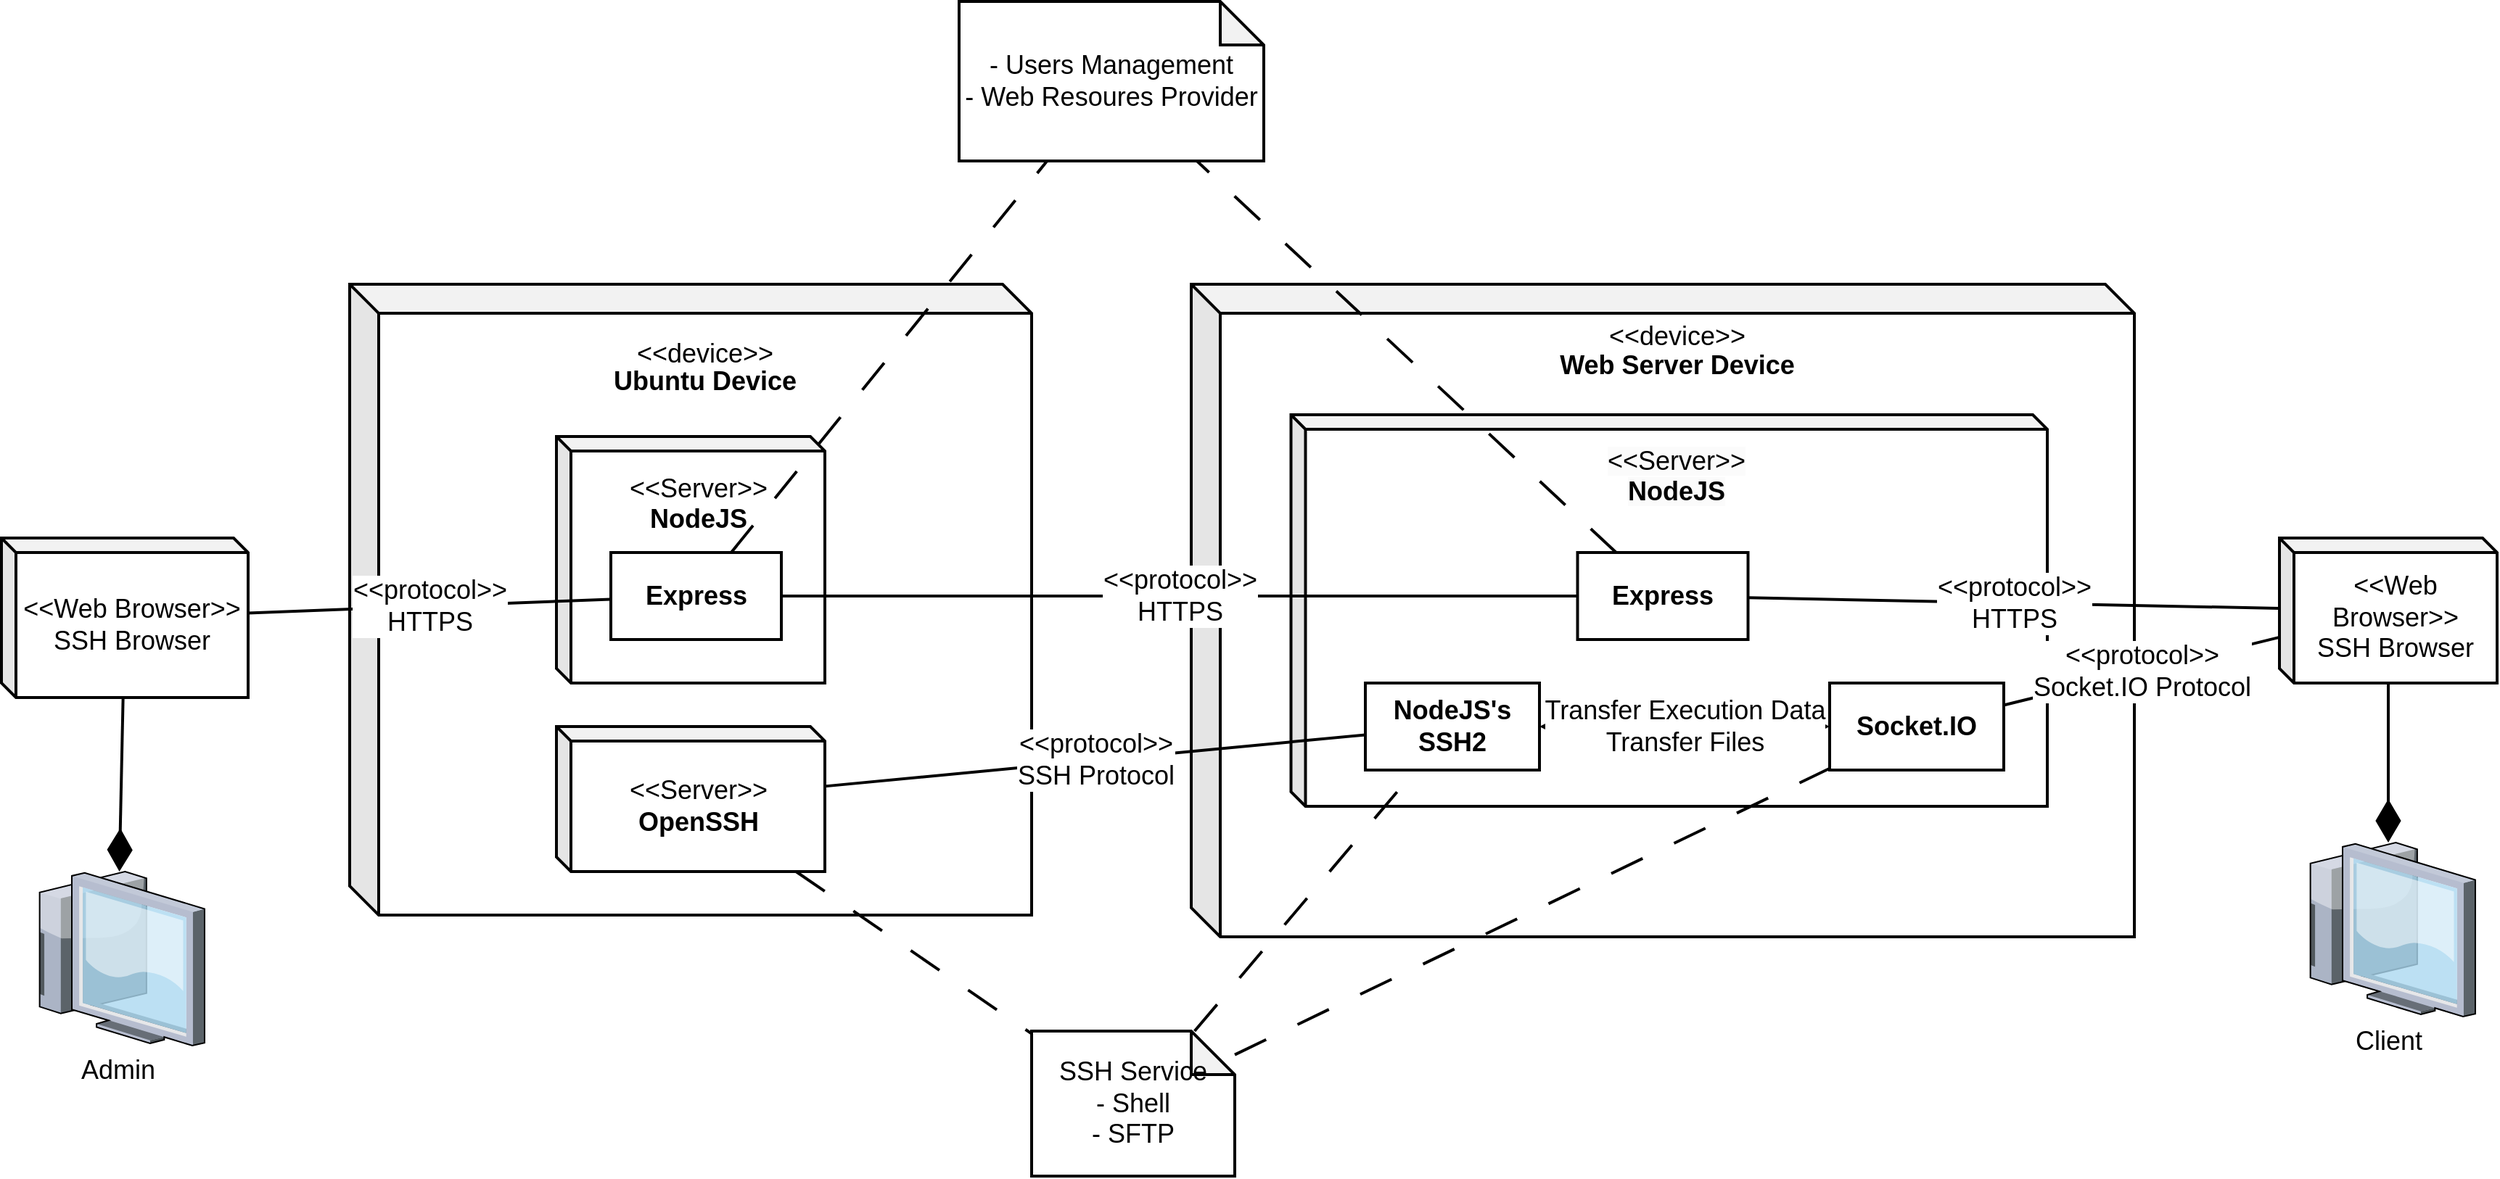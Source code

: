 <mxfile version="22.0.3" type="device">
  <diagram name="Page-1" id="KuB_e3gkM4RfhNurqz7U">
    <mxGraphModel dx="864" dy="556" grid="1" gridSize="10" guides="1" tooltips="1" connect="1" arrows="1" fold="1" page="1" pageScale="1" pageWidth="850" pageHeight="1100" math="0" shadow="0">
      <root>
        <mxCell id="0" />
        <mxCell id="1" parent="0" />
        <mxCell id="o3ZqQ6nXwf7odCHEh237-4" value="Client" style="verticalLabelPosition=bottom;sketch=0;aspect=fixed;html=1;verticalAlign=top;strokeColor=none;align=center;outlineConnect=0;shape=mxgraph.citrix.thin_client;fontSize=18;strokeWidth=2;" parent="1" vertex="1">
          <mxGeometry x="1725" y="710" width="120" height="120" as="geometry" />
        </mxCell>
        <mxCell id="o3ZqQ6nXwf7odCHEh237-18" value="&lt;p style=&quot;line-height: 110%; font-size: 18px;&quot;&gt;&amp;lt;&amp;lt;device&amp;gt;&amp;gt;&lt;br style=&quot;border-color: var(--border-color); font-size: 18px;&quot;&gt;&lt;b style=&quot;border-color: var(--border-color); font-size: 18px;&quot;&gt;Web Server Device&lt;/b&gt;&lt;br style=&quot;font-size: 18px;&quot;&gt;&lt;/p&gt;&lt;p style=&quot;line-height: 110%; font-size: 18px;&quot;&gt;&lt;b style=&quot;border-color: var(--border-color); font-size: 18px;&quot;&gt;&lt;br style=&quot;font-size: 18px;&quot;&gt;&lt;/b&gt;&lt;/p&gt;&lt;p style=&quot;line-height: 110%; font-size: 18px;&quot;&gt;&lt;b style=&quot;border-color: var(--border-color); font-size: 18px;&quot;&gt;&lt;br style=&quot;font-size: 18px;&quot;&gt;&lt;/b&gt;&lt;/p&gt;&lt;p style=&quot;line-height: 110%; font-size: 18px;&quot;&gt;&lt;b style=&quot;border-color: var(--border-color); font-size: 18px;&quot;&gt;&lt;br style=&quot;font-size: 18px;&quot;&gt;&lt;/b&gt;&lt;/p&gt;&lt;p style=&quot;line-height: 110%; font-size: 18px;&quot;&gt;&lt;b style=&quot;border-color: var(--border-color); font-size: 18px;&quot;&gt;&lt;br style=&quot;font-size: 18px;&quot;&gt;&lt;/b&gt;&lt;/p&gt;&lt;p style=&quot;line-height: 110%; font-size: 18px;&quot;&gt;&lt;b style=&quot;border-color: var(--border-color); font-size: 18px;&quot;&gt;&lt;br style=&quot;font-size: 18px;&quot;&gt;&lt;/b&gt;&lt;/p&gt;&lt;p style=&quot;line-height: 110%; font-size: 18px;&quot;&gt;&lt;b style=&quot;border-color: var(--border-color); font-size: 18px;&quot;&gt;&lt;br style=&quot;font-size: 18px;&quot;&gt;&lt;/b&gt;&lt;/p&gt;&lt;p style=&quot;line-height: 110%; font-size: 18px;&quot;&gt;&lt;b style=&quot;border-color: var(--border-color); font-size: 18px;&quot;&gt;&lt;br style=&quot;font-size: 18px;&quot;&gt;&lt;/b&gt;&lt;/p&gt;&lt;p style=&quot;line-height: 110%; font-size: 18px;&quot;&gt;&lt;b style=&quot;border-color: var(--border-color); font-size: 18px;&quot;&gt;&lt;br style=&quot;font-size: 18px;&quot;&gt;&lt;/b&gt;&lt;/p&gt;&lt;p style=&quot;line-height: 110%; font-size: 18px;&quot;&gt;&lt;b style=&quot;border-color: var(--border-color); font-size: 18px;&quot;&gt;&lt;br style=&quot;font-size: 18px;&quot;&gt;&lt;/b&gt;&lt;/p&gt;&lt;p style=&quot;line-height: 110%; font-size: 18px;&quot;&gt;&lt;br&gt;&lt;/p&gt;" style="shape=cube;whiteSpace=wrap;html=1;boundedLbl=1;backgroundOutline=1;darkOpacity=0.05;darkOpacity2=0.1;size=20;fontSize=18;strokeWidth=2;" parent="1" vertex="1">
          <mxGeometry x="960" y="325" width="650" height="450" as="geometry" />
        </mxCell>
        <mxCell id="o3ZqQ6nXwf7odCHEh237-21" value="&lt;br style=&quot;font-size: 18px;&quot;&gt;&lt;span style=&quot;color: rgb(0, 0, 0); font-family: Helvetica; font-size: 18px; font-style: normal; font-variant-ligatures: normal; font-variant-caps: normal; font-weight: 400; letter-spacing: normal; orphans: 2; text-align: center; text-indent: 0px; text-transform: none; widows: 2; word-spacing: 0px; -webkit-text-stroke-width: 0px; background-color: rgb(251, 251, 251); text-decoration-thickness: initial; text-decoration-style: initial; text-decoration-color: initial; float: none; display: inline !important;&quot;&gt;&amp;lt;&amp;lt;Server&amp;gt;&amp;gt;&lt;/span&gt;&lt;br style=&quot;border-color: var(--border-color); color: rgb(0, 0, 0); font-family: Helvetica; font-size: 18px; font-style: normal; font-variant-ligatures: normal; font-variant-caps: normal; font-weight: 400; letter-spacing: normal; orphans: 2; text-align: center; text-indent: 0px; text-transform: none; widows: 2; word-spacing: 0px; -webkit-text-stroke-width: 0px; background-color: rgb(251, 251, 251); text-decoration-thickness: initial; text-decoration-style: initial; text-decoration-color: initial;&quot;&gt;&lt;b style=&quot;border-color: var(--border-color); color: rgb(0, 0, 0); font-family: Helvetica; font-size: 18px; font-style: normal; font-variant-ligatures: normal; font-variant-caps: normal; letter-spacing: normal; orphans: 2; text-align: center; text-indent: 0px; text-transform: none; widows: 2; word-spacing: 0px; -webkit-text-stroke-width: 0px; background-color: rgb(251, 251, 251); text-decoration-thickness: initial; text-decoration-style: initial; text-decoration-color: initial;&quot;&gt;NodeJS&lt;/b&gt;&lt;br style=&quot;font-size: 18px;&quot;&gt;&lt;br style=&quot;font-size: 18px;&quot;&gt;&lt;br style=&quot;font-size: 18px;&quot;&gt;&lt;br style=&quot;font-size: 18px;&quot;&gt;&lt;br style=&quot;font-size: 18px;&quot;&gt;&lt;br style=&quot;font-size: 18px;&quot;&gt;&lt;br style=&quot;font-size: 18px;&quot;&gt;&lt;br style=&quot;font-size: 18px;&quot;&gt;&lt;br style=&quot;font-size: 18px;&quot;&gt;&lt;br style=&quot;font-size: 18px;&quot;&gt;&lt;br style=&quot;font-size: 18px;&quot;&gt;" style="shape=cube;whiteSpace=wrap;html=1;boundedLbl=1;backgroundOutline=1;darkOpacity=0.05;darkOpacity2=0.1;size=10;fontSize=18;strokeWidth=2;" parent="1" vertex="1">
          <mxGeometry x="1028.75" y="415" width="521.25" height="270" as="geometry" />
        </mxCell>
        <mxCell id="o3ZqQ6nXwf7odCHEh237-27" value="&lt;b style=&quot;font-size: 18px;&quot;&gt;NodeJS&#39;s SSH2&lt;/b&gt;" style="rounded=0;whiteSpace=wrap;html=1;fontSize=18;strokeWidth=2;" parent="1" vertex="1">
          <mxGeometry x="1080" y="600" width="120" height="60" as="geometry" />
        </mxCell>
        <mxCell id="o3ZqQ6nXwf7odCHEh237-28" value="&lt;b style=&quot;font-size: 18px;&quot;&gt;Express&lt;/b&gt;" style="rounded=0;whiteSpace=wrap;html=1;fontSize=18;strokeWidth=2;" parent="1" vertex="1">
          <mxGeometry x="1226.25" y="510" width="117.5" height="60" as="geometry" />
        </mxCell>
        <mxCell id="o3ZqQ6nXwf7odCHEh237-29" value="&lt;b style=&quot;font-size: 18px;&quot;&gt;Socket.IO&lt;/b&gt;" style="rounded=0;whiteSpace=wrap;html=1;fontSize=18;strokeWidth=2;" parent="1" vertex="1">
          <mxGeometry x="1400" y="600" width="120" height="60" as="geometry" />
        </mxCell>
        <mxCell id="o3ZqQ6nXwf7odCHEh237-31" value="&amp;lt;&amp;lt;protocol&amp;gt;&amp;gt;&lt;br style=&quot;font-size: 18px;&quot;&gt;Socket.IO Protocol" style="endArrow=none;html=1;rounded=0;fontSize=18;strokeWidth=2;" parent="1" source="o3ZqQ6nXwf7odCHEh237-29" target="o3ZqQ6nXwf7odCHEh237-32" edge="1">
          <mxGeometry width="50" height="50" relative="1" as="geometry">
            <mxPoint x="1740" y="610" as="sourcePoint" />
            <mxPoint x="1900" y="680" as="targetPoint" />
          </mxGeometry>
        </mxCell>
        <mxCell id="o3ZqQ6nXwf7odCHEh237-32" value="&amp;lt;&amp;lt;Web Browser&amp;gt;&amp;gt;&lt;br style=&quot;border-color: var(--border-color); font-size: 18px;&quot;&gt;SSH Browser" style="shape=cube;whiteSpace=wrap;html=1;boundedLbl=1;backgroundOutline=1;darkOpacity=0.05;darkOpacity2=0.1;size=10;fontSize=18;strokeWidth=2;" parent="1" vertex="1">
          <mxGeometry x="1710" y="500" width="150" height="100" as="geometry" />
        </mxCell>
        <mxCell id="o3ZqQ6nXwf7odCHEh237-34" value="" style="endArrow=diamondThin;endFill=1;endSize=24;html=1;rounded=0;fontSize=18;strokeWidth=2;" parent="1" source="o3ZqQ6nXwf7odCHEh237-32" target="o3ZqQ6nXwf7odCHEh237-4" edge="1">
          <mxGeometry width="160" relative="1" as="geometry">
            <mxPoint x="1560" y="850" as="sourcePoint" />
            <mxPoint x="1560" y="990" as="targetPoint" />
          </mxGeometry>
        </mxCell>
        <mxCell id="o3ZqQ6nXwf7odCHEh237-36" value="&amp;lt;&amp;lt;protocol&amp;gt;&amp;gt;&lt;br style=&quot;font-size: 18px;&quot;&gt;HTTPS" style="endArrow=none;html=1;rounded=0;fontSize=18;strokeWidth=2;" parent="1" source="o3ZqQ6nXwf7odCHEh237-28" target="o3ZqQ6nXwf7odCHEh237-32" edge="1">
          <mxGeometry width="50" height="50" relative="1" as="geometry">
            <mxPoint x="1560" y="640" as="sourcePoint" />
            <mxPoint x="1900" y="640" as="targetPoint" />
          </mxGeometry>
        </mxCell>
        <mxCell id="o3ZqQ6nXwf7odCHEh237-38" value="Transfer Execution Data&lt;br style=&quot;font-size: 18px;&quot;&gt;Transfer Files" style="endArrow=block;startArrow=block;endFill=1;startFill=1;html=1;rounded=0;fontSize=18;strokeWidth=2;" parent="1" source="o3ZqQ6nXwf7odCHEh237-27" target="o3ZqQ6nXwf7odCHEh237-29" edge="1">
          <mxGeometry width="160" relative="1" as="geometry">
            <mxPoint x="1440" y="580" as="sourcePoint" />
            <mxPoint x="1600" y="580" as="targetPoint" />
          </mxGeometry>
        </mxCell>
        <mxCell id="o3ZqQ6nXwf7odCHEh237-39" value="&lt;p style=&quot;line-height: 110%; font-size: 18px;&quot;&gt;&amp;lt;&amp;lt;device&amp;gt;&amp;gt;&lt;br style=&quot;border-color: var(--border-color); font-size: 18px;&quot;&gt;&lt;b style=&quot;border-color: var(--border-color); font-size: 18px;&quot;&gt;Ubuntu Device&lt;/b&gt;&lt;br style=&quot;font-size: 18px;&quot;&gt;&lt;/p&gt;&lt;p style=&quot;line-height: 110%; font-size: 18px;&quot;&gt;&lt;b style=&quot;border-color: var(--border-color); font-size: 18px;&quot;&gt;&lt;br style=&quot;font-size: 18px;&quot;&gt;&lt;/b&gt;&lt;/p&gt;&lt;p style=&quot;line-height: 110%; font-size: 18px;&quot;&gt;&lt;b style=&quot;border-color: var(--border-color); font-size: 18px;&quot;&gt;&lt;br style=&quot;font-size: 18px;&quot;&gt;&lt;/b&gt;&lt;/p&gt;&lt;p style=&quot;line-height: 110%; font-size: 18px;&quot;&gt;&lt;b style=&quot;border-color: var(--border-color); font-size: 18px;&quot;&gt;&lt;br style=&quot;font-size: 18px;&quot;&gt;&lt;/b&gt;&lt;/p&gt;&lt;p style=&quot;line-height: 110%; font-size: 18px;&quot;&gt;&lt;b style=&quot;border-color: var(--border-color); font-size: 18px;&quot;&gt;&lt;br style=&quot;font-size: 18px;&quot;&gt;&lt;/b&gt;&lt;/p&gt;&lt;p style=&quot;line-height: 110%; font-size: 18px;&quot;&gt;&lt;b style=&quot;border-color: var(--border-color); font-size: 18px;&quot;&gt;&lt;br style=&quot;font-size: 18px;&quot;&gt;&lt;/b&gt;&lt;/p&gt;&lt;p style=&quot;line-height: 110%; font-size: 18px;&quot;&gt;&lt;b style=&quot;border-color: var(--border-color); font-size: 18px;&quot;&gt;&lt;br style=&quot;font-size: 18px;&quot;&gt;&lt;/b&gt;&lt;/p&gt;&lt;p style=&quot;line-height: 110%; font-size: 18px;&quot;&gt;&lt;b style=&quot;border-color: var(--border-color); font-size: 18px;&quot;&gt;&lt;br style=&quot;font-size: 18px;&quot;&gt;&lt;/b&gt;&lt;/p&gt;&lt;p style=&quot;line-height: 110%; font-size: 18px;&quot;&gt;&lt;br&gt;&lt;/p&gt;&lt;p style=&quot;line-height: 110%; font-size: 18px;&quot;&gt;&lt;br style=&quot;font-size: 18px;&quot;&gt;&lt;/p&gt;" style="shape=cube;whiteSpace=wrap;html=1;boundedLbl=1;backgroundOutline=1;darkOpacity=0.05;darkOpacity2=0.1;size=20;fontSize=18;strokeWidth=2;" parent="1" vertex="1">
          <mxGeometry x="380" y="325" width="470" height="435" as="geometry" />
        </mxCell>
        <mxCell id="o3ZqQ6nXwf7odCHEh237-40" value="&amp;lt;&amp;lt;Server&amp;gt;&amp;gt;&lt;br style=&quot;font-size: 18px;&quot;&gt;&lt;b style=&quot;font-size: 18px;&quot;&gt;OpenSSH&lt;/b&gt;" style="shape=cube;whiteSpace=wrap;html=1;boundedLbl=1;backgroundOutline=1;darkOpacity=0.05;darkOpacity2=0.1;size=10;fontSize=18;strokeWidth=2;" parent="1" vertex="1">
          <mxGeometry x="522.5" y="630" width="185" height="100" as="geometry" />
        </mxCell>
        <mxCell id="o3ZqQ6nXwf7odCHEh237-41" value="&amp;lt;&amp;lt;protocol&amp;gt;&amp;gt;&lt;br style=&quot;font-size: 18px;&quot;&gt;SSH Protocol" style="endArrow=none;html=1;rounded=0;fontSize=18;strokeWidth=2;" parent="1" source="o3ZqQ6nXwf7odCHEh237-40" target="o3ZqQ6nXwf7odCHEh237-27" edge="1">
          <mxGeometry width="50" height="50" relative="1" as="geometry">
            <mxPoint x="760" y="842" as="sourcePoint" />
            <mxPoint x="1060" y="820" as="targetPoint" />
          </mxGeometry>
        </mxCell>
        <mxCell id="o3ZqQ6nXwf7odCHEh237-42" value="&amp;lt;&amp;lt;Server&amp;gt;&amp;gt;&lt;br style=&quot;font-size: 18px;&quot;&gt;&lt;b style=&quot;font-size: 18px;&quot;&gt;NodeJS&lt;br style=&quot;font-size: 18px;&quot;&gt;&lt;/b&gt;&lt;br style=&quot;font-size: 18px;&quot;&gt;&lt;br style=&quot;font-size: 18px;&quot;&gt;&lt;br style=&quot;font-size: 18px;&quot;&gt;&lt;br style=&quot;font-size: 18px;&quot;&gt;" style="shape=cube;whiteSpace=wrap;html=1;boundedLbl=1;backgroundOutline=1;darkOpacity=0.05;darkOpacity2=0.1;size=10;fontSize=18;strokeWidth=2;" parent="1" vertex="1">
          <mxGeometry x="522.5" y="430" width="185" height="170" as="geometry" />
        </mxCell>
        <mxCell id="o3ZqQ6nXwf7odCHEh237-43" value="&lt;b style=&quot;font-size: 18px;&quot;&gt;Express&lt;/b&gt;" style="rounded=0;whiteSpace=wrap;html=1;fontSize=18;strokeWidth=2;" parent="1" vertex="1">
          <mxGeometry x="560.0" y="510" width="117.5" height="60" as="geometry" />
        </mxCell>
        <mxCell id="o3ZqQ6nXwf7odCHEh237-44" value="&amp;lt;&amp;lt;protocol&amp;gt;&amp;gt;&lt;br style=&quot;font-size: 18px;&quot;&gt;HTTPS" style="endArrow=none;html=1;rounded=0;fontSize=18;strokeWidth=2;" parent="1" source="o3ZqQ6nXwf7odCHEh237-43" target="o3ZqQ6nXwf7odCHEh237-28" edge="1">
          <mxGeometry width="50" height="50" relative="1" as="geometry">
            <mxPoint x="1391" y="556" as="sourcePoint" />
            <mxPoint x="1860" y="604" as="targetPoint" />
          </mxGeometry>
        </mxCell>
        <mxCell id="o3ZqQ6nXwf7odCHEh237-45" value="- Users Management&lt;br style=&quot;font-size: 18px;&quot;&gt;- Web Resoures Provider" style="shape=note;whiteSpace=wrap;html=1;backgroundOutline=1;darkOpacity=0.05;fontSize=18;strokeWidth=2;" parent="1" vertex="1">
          <mxGeometry x="800" y="130" width="210" height="110" as="geometry" />
        </mxCell>
        <mxCell id="o3ZqQ6nXwf7odCHEh237-46" value="Admin" style="verticalLabelPosition=bottom;sketch=0;aspect=fixed;html=1;verticalAlign=top;strokeColor=none;align=center;outlineConnect=0;shape=mxgraph.citrix.thin_client;fontSize=18;strokeWidth=2;" parent="1" vertex="1">
          <mxGeometry x="160" y="730" width="120" height="120" as="geometry" />
        </mxCell>
        <mxCell id="o3ZqQ6nXwf7odCHEh237-47" value="&amp;lt;&amp;lt;Web Browser&amp;gt;&amp;gt;&lt;br style=&quot;border-color: var(--border-color); font-size: 18px;&quot;&gt;SSH Browser" style="shape=cube;whiteSpace=wrap;html=1;boundedLbl=1;backgroundOutline=1;darkOpacity=0.05;darkOpacity2=0.1;size=10;fontSize=18;strokeWidth=2;" parent="1" vertex="1">
          <mxGeometry x="140" y="500" width="170" height="110" as="geometry" />
        </mxCell>
        <mxCell id="o3ZqQ6nXwf7odCHEh237-49" value="" style="endArrow=diamondThin;endFill=1;endSize=24;html=1;rounded=0;fontSize=18;strokeWidth=2;" parent="1" source="o3ZqQ6nXwf7odCHEh237-47" target="o3ZqQ6nXwf7odCHEh237-46" edge="1">
          <mxGeometry width="160" relative="1" as="geometry">
            <mxPoint x="1570" y="860" as="sourcePoint" />
            <mxPoint x="1570" y="1000" as="targetPoint" />
          </mxGeometry>
        </mxCell>
        <mxCell id="o3ZqQ6nXwf7odCHEh237-51" value="&amp;lt;&amp;lt;protocol&amp;gt;&amp;gt;&lt;br style=&quot;font-size: 18px;&quot;&gt;HTTPS" style="endArrow=none;html=1;rounded=0;fontSize=18;strokeWidth=2;" parent="1" source="o3ZqQ6nXwf7odCHEh237-47" target="o3ZqQ6nXwf7odCHEh237-43" edge="1">
          <mxGeometry width="50" height="50" relative="1" as="geometry">
            <mxPoint x="-560" y="490" as="sourcePoint" />
            <mxPoint x="25" y="490" as="targetPoint" />
          </mxGeometry>
        </mxCell>
        <mxCell id="o3ZqQ6nXwf7odCHEh237-52" value="" style="endArrow=none;dashed=1;html=1;rounded=0;dashPattern=12 12;fontSize=18;strokeWidth=2;" parent="1" source="o3ZqQ6nXwf7odCHEh237-43" target="o3ZqQ6nXwf7odCHEh237-45" edge="1">
          <mxGeometry width="50" height="50" relative="1" as="geometry">
            <mxPoint x="970" y="580" as="sourcePoint" />
            <mxPoint x="1020" y="530" as="targetPoint" />
          </mxGeometry>
        </mxCell>
        <mxCell id="o3ZqQ6nXwf7odCHEh237-53" value="" style="endArrow=none;dashed=1;html=1;rounded=0;dashPattern=12 12;fontSize=18;strokeWidth=2;" parent="1" source="o3ZqQ6nXwf7odCHEh237-28" target="o3ZqQ6nXwf7odCHEh237-45" edge="1">
          <mxGeometry width="50" height="50" relative="1" as="geometry">
            <mxPoint x="664" y="520" as="sourcePoint" />
            <mxPoint x="901" y="320" as="targetPoint" />
          </mxGeometry>
        </mxCell>
        <mxCell id="o3ZqQ6nXwf7odCHEh237-54" value="" style="endArrow=none;dashed=1;html=1;rounded=0;dashPattern=12 12;fontSize=18;strokeWidth=2;" parent="1" source="o3ZqQ6nXwf7odCHEh237-40" target="o3ZqQ6nXwf7odCHEh237-56" edge="1">
          <mxGeometry width="50" height="50" relative="1" as="geometry">
            <mxPoint x="656" y="520" as="sourcePoint" />
            <mxPoint x="780" y="945.333" as="targetPoint" />
          </mxGeometry>
        </mxCell>
        <mxCell id="o3ZqQ6nXwf7odCHEh237-55" value="" style="endArrow=none;dashed=1;html=1;rounded=0;dashPattern=12 12;fontSize=18;strokeWidth=2;" parent="1" source="o3ZqQ6nXwf7odCHEh237-56" target="o3ZqQ6nXwf7odCHEh237-27" edge="1">
          <mxGeometry width="50" height="50" relative="1" as="geometry">
            <mxPoint x="1070" y="930" as="sourcePoint" />
            <mxPoint x="790" y="955.333" as="targetPoint" />
          </mxGeometry>
        </mxCell>
        <mxCell id="o3ZqQ6nXwf7odCHEh237-56" value="SSH Service&lt;br style=&quot;font-size: 18px;&quot;&gt;- Shell&lt;br style=&quot;font-size: 18px;&quot;&gt;- SFTP" style="shape=note;whiteSpace=wrap;html=1;backgroundOutline=1;darkOpacity=0.05;fontSize=18;strokeWidth=2;" parent="1" vertex="1">
          <mxGeometry x="850" y="840" width="140" height="100" as="geometry" />
        </mxCell>
        <mxCell id="o3ZqQ6nXwf7odCHEh237-57" value="" style="endArrow=none;dashed=1;html=1;rounded=0;dashPattern=12 12;fontSize=18;strokeWidth=2;" parent="1" source="o3ZqQ6nXwf7odCHEh237-56" target="o3ZqQ6nXwf7odCHEh237-29" edge="1">
          <mxGeometry width="50" height="50" relative="1" as="geometry">
            <mxPoint x="972" y="850" as="sourcePoint" />
            <mxPoint x="1125" y="670" as="targetPoint" />
          </mxGeometry>
        </mxCell>
      </root>
    </mxGraphModel>
  </diagram>
</mxfile>
